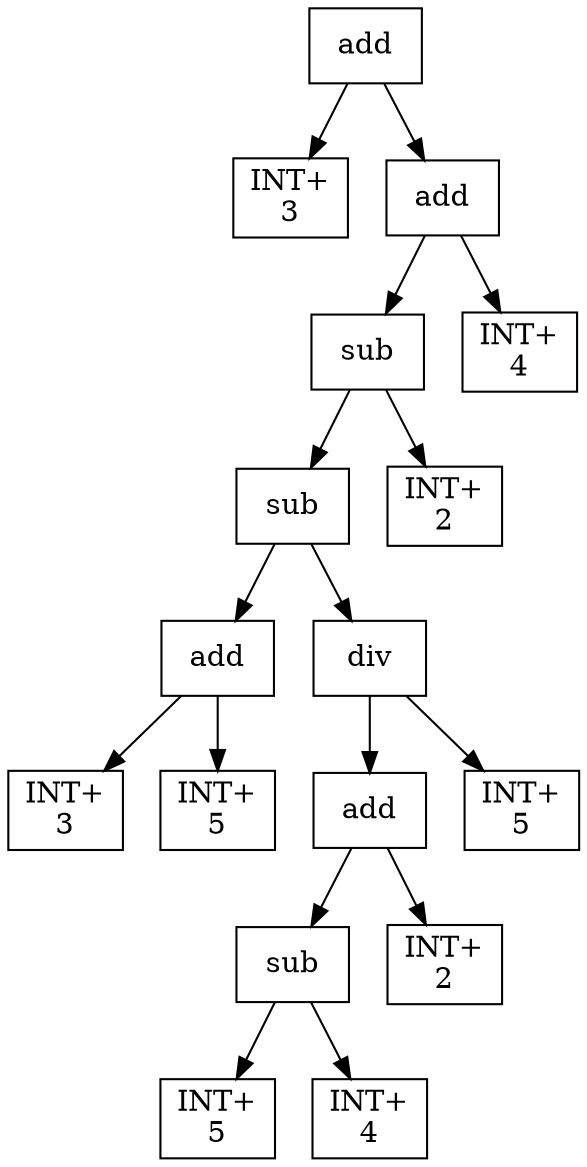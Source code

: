 digraph expr {
  node [shape=box];
  n1 [label="add"];
  n2 [label="INT+\n3"];
  n3 [label="add"];
  n4 [label="sub"];
  n5 [label="sub"];
  n6 [label="add"];
  n7 [label="INT+\n3"];
  n8 [label="INT+\n5"];
  n6 -> n7;
  n6 -> n8;
  n9 [label="div"];
  n10 [label="add"];
  n11 [label="sub"];
  n12 [label="INT+\n5"];
  n13 [label="INT+\n4"];
  n11 -> n12;
  n11 -> n13;
  n14 [label="INT+\n2"];
  n10 -> n11;
  n10 -> n14;
  n15 [label="INT+\n5"];
  n9 -> n10;
  n9 -> n15;
  n5 -> n6;
  n5 -> n9;
  n16 [label="INT+\n2"];
  n4 -> n5;
  n4 -> n16;
  n17 [label="INT+\n4"];
  n3 -> n4;
  n3 -> n17;
  n1 -> n2;
  n1 -> n3;
}